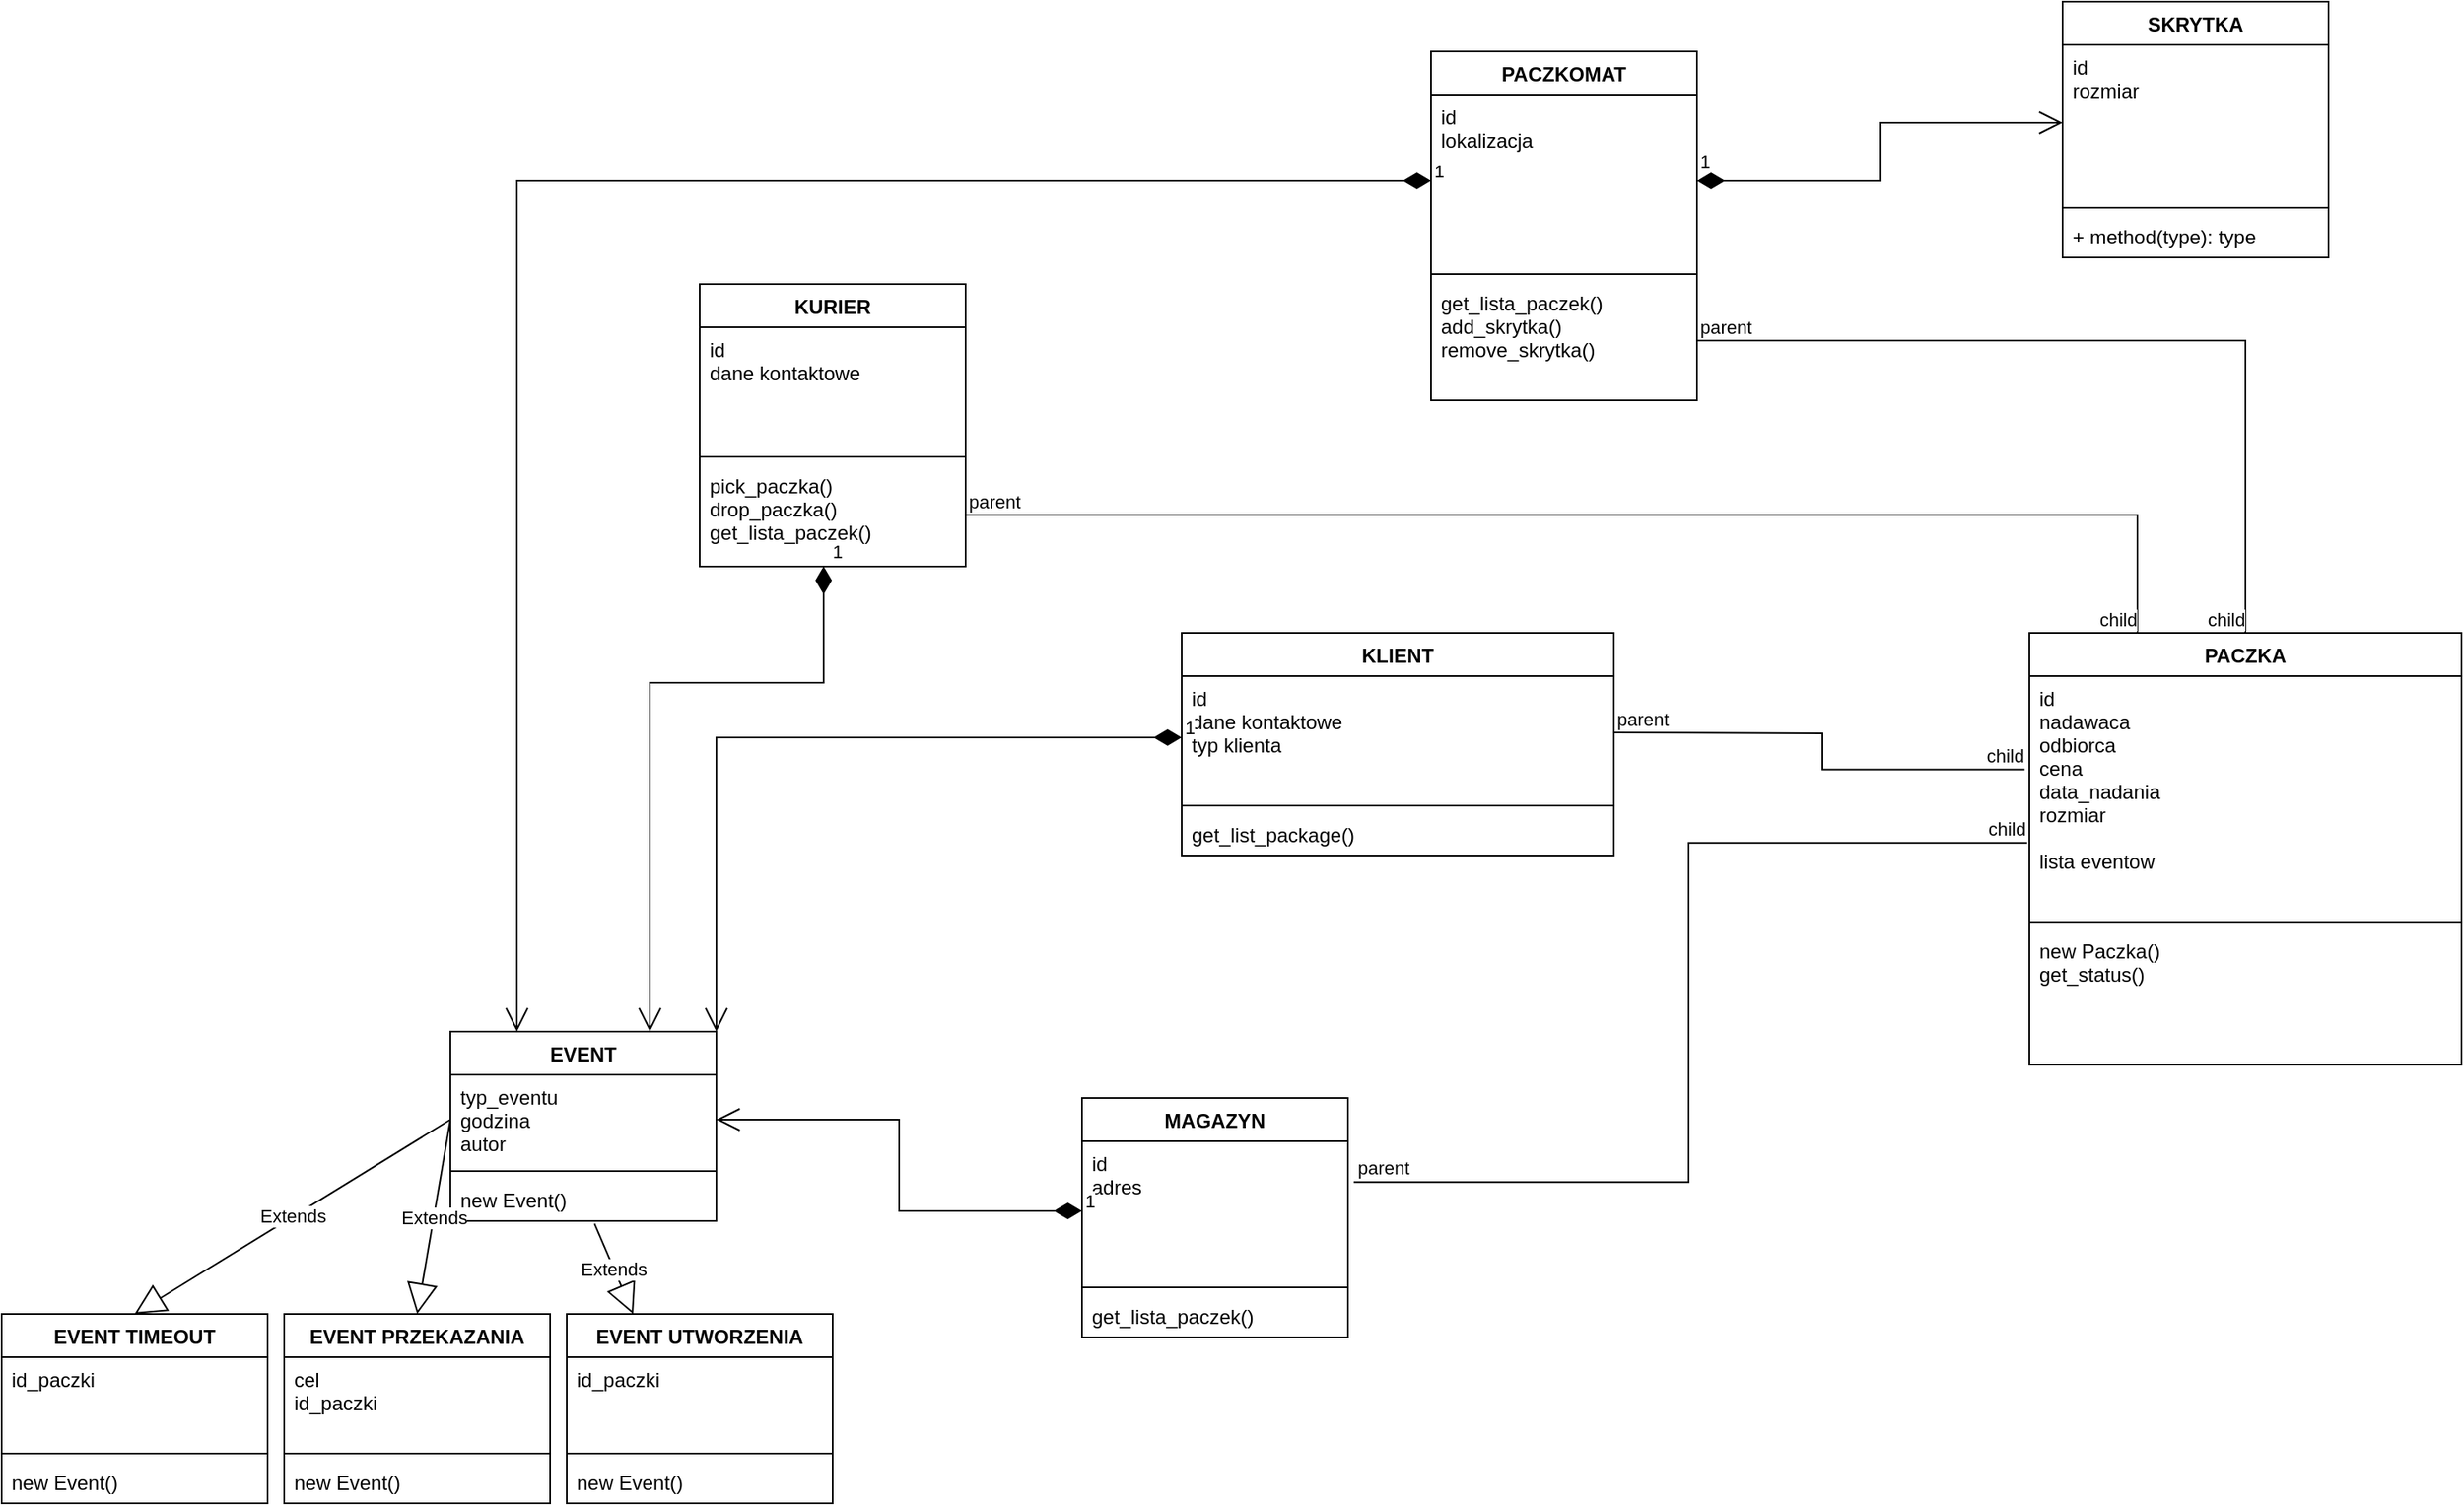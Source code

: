 <mxfile version="20.5.1" type="device"><diagram id="BJvpYBRObiueA01B0Nze" name="Page-1"><mxGraphModel dx="11815" dy="1053" grid="1" gridSize="10" guides="1" tooltips="1" connect="1" arrows="1" fold="1" page="1" pageScale="1" pageWidth="10000" pageHeight="10000" math="0" shadow="0"><root><mxCell id="0"/><mxCell id="1" parent="0"/><mxCell id="Ofsnhq9i-FtXdAJAxd11-7" value="KLIENT" style="swimlane;fontStyle=1;align=center;verticalAlign=top;childLayout=stackLayout;horizontal=1;startSize=26;horizontalStack=0;resizeParent=1;resizeParentMax=0;resizeLast=0;collapsible=1;marginBottom=0;" vertex="1" parent="1"><mxGeometry x="270" y="870" width="260" height="134" as="geometry"><mxRectangle x="320" y="150" width="80" height="30" as="alternateBounds"/></mxGeometry></mxCell><mxCell id="Ofsnhq9i-FtXdAJAxd11-8" value="id&#10;dane kontaktowe&#10;typ klienta" style="text;strokeColor=none;fillColor=none;align=left;verticalAlign=top;spacingLeft=4;spacingRight=4;overflow=hidden;rotatable=0;points=[[0,0.5],[1,0.5]];portConstraint=eastwest;" vertex="1" parent="Ofsnhq9i-FtXdAJAxd11-7"><mxGeometry y="26" width="260" height="74" as="geometry"/></mxCell><mxCell id="Ofsnhq9i-FtXdAJAxd11-9" value="" style="line;strokeWidth=1;fillColor=none;align=left;verticalAlign=middle;spacingTop=-1;spacingLeft=3;spacingRight=3;rotatable=0;labelPosition=right;points=[];portConstraint=eastwest;strokeColor=inherit;" vertex="1" parent="Ofsnhq9i-FtXdAJAxd11-7"><mxGeometry y="100" width="260" height="8" as="geometry"/></mxCell><mxCell id="Ofsnhq9i-FtXdAJAxd11-10" value="get_list_package()" style="text;strokeColor=none;fillColor=none;align=left;verticalAlign=top;spacingLeft=4;spacingRight=4;overflow=hidden;rotatable=0;points=[[0,0.5],[1,0.5]];portConstraint=eastwest;" vertex="1" parent="Ofsnhq9i-FtXdAJAxd11-7"><mxGeometry y="108" width="260" height="26" as="geometry"/></mxCell><mxCell id="Ofsnhq9i-FtXdAJAxd11-11" value="PACZKA" style="swimlane;fontStyle=1;align=center;verticalAlign=top;childLayout=stackLayout;horizontal=1;startSize=26;horizontalStack=0;resizeParent=1;resizeParentMax=0;resizeLast=0;collapsible=1;marginBottom=0;" vertex="1" parent="1"><mxGeometry x="780" y="870" width="260" height="260" as="geometry"/></mxCell><mxCell id="Ofsnhq9i-FtXdAJAxd11-12" value="id&#10;nadawaca&#10;odbiorca&#10;cena&#10;data_nadania&#10;rozmiar&#10;&#10;lista eventow" style="text;strokeColor=none;fillColor=none;align=left;verticalAlign=top;spacingLeft=4;spacingRight=4;overflow=hidden;rotatable=0;points=[[0,0.5],[1,0.5]];portConstraint=eastwest;" vertex="1" parent="Ofsnhq9i-FtXdAJAxd11-11"><mxGeometry y="26" width="260" height="144" as="geometry"/></mxCell><mxCell id="Ofsnhq9i-FtXdAJAxd11-13" value="" style="line;strokeWidth=1;fillColor=none;align=left;verticalAlign=middle;spacingTop=-1;spacingLeft=3;spacingRight=3;rotatable=0;labelPosition=right;points=[];portConstraint=eastwest;strokeColor=inherit;" vertex="1" parent="Ofsnhq9i-FtXdAJAxd11-11"><mxGeometry y="170" width="260" height="8" as="geometry"/></mxCell><mxCell id="Ofsnhq9i-FtXdAJAxd11-14" value="new Paczka()&#10;get_status()" style="text;strokeColor=none;fillColor=none;align=left;verticalAlign=top;spacingLeft=4;spacingRight=4;overflow=hidden;rotatable=0;points=[[0,0.5],[1,0.5]];portConstraint=eastwest;" vertex="1" parent="Ofsnhq9i-FtXdAJAxd11-11"><mxGeometry y="178" width="260" height="82" as="geometry"/></mxCell><mxCell id="Ofsnhq9i-FtXdAJAxd11-15" value="PACZKOMAT&#10;" style="swimlane;fontStyle=1;align=center;verticalAlign=top;childLayout=stackLayout;horizontal=1;startSize=26;horizontalStack=0;resizeParent=1;resizeParentMax=0;resizeLast=0;collapsible=1;marginBottom=0;" vertex="1" parent="1"><mxGeometry x="420" y="520" width="160" height="210" as="geometry"/></mxCell><mxCell id="Ofsnhq9i-FtXdAJAxd11-16" value="id&#10;lokalizacja" style="text;strokeColor=none;fillColor=none;align=left;verticalAlign=top;spacingLeft=4;spacingRight=4;overflow=hidden;rotatable=0;points=[[0,0.5],[1,0.5]];portConstraint=eastwest;" vertex="1" parent="Ofsnhq9i-FtXdAJAxd11-15"><mxGeometry y="26" width="160" height="104" as="geometry"/></mxCell><mxCell id="Ofsnhq9i-FtXdAJAxd11-17" value="" style="line;strokeWidth=1;fillColor=none;align=left;verticalAlign=middle;spacingTop=-1;spacingLeft=3;spacingRight=3;rotatable=0;labelPosition=right;points=[];portConstraint=eastwest;strokeColor=inherit;" vertex="1" parent="Ofsnhq9i-FtXdAJAxd11-15"><mxGeometry y="130" width="160" height="8" as="geometry"/></mxCell><mxCell id="Ofsnhq9i-FtXdAJAxd11-18" value="get_lista_paczek()&#10;add_skrytka()&#10;remove_skrytka()&#10;" style="text;strokeColor=none;fillColor=none;align=left;verticalAlign=top;spacingLeft=4;spacingRight=4;overflow=hidden;rotatable=0;points=[[0,0.5],[1,0.5]];portConstraint=eastwest;" vertex="1" parent="Ofsnhq9i-FtXdAJAxd11-15"><mxGeometry y="138" width="160" height="72" as="geometry"/></mxCell><mxCell id="Ofsnhq9i-FtXdAJAxd11-19" value="SKRYTKA" style="swimlane;fontStyle=1;align=center;verticalAlign=top;childLayout=stackLayout;horizontal=1;startSize=26;horizontalStack=0;resizeParent=1;resizeParentMax=0;resizeLast=0;collapsible=1;marginBottom=0;" vertex="1" parent="1"><mxGeometry x="800" y="490" width="160" height="154" as="geometry"/></mxCell><mxCell id="Ofsnhq9i-FtXdAJAxd11-20" value="id&#10;rozmiar" style="text;strokeColor=none;fillColor=none;align=left;verticalAlign=top;spacingLeft=4;spacingRight=4;overflow=hidden;rotatable=0;points=[[0,0.5],[1,0.5]];portConstraint=eastwest;" vertex="1" parent="Ofsnhq9i-FtXdAJAxd11-19"><mxGeometry y="26" width="160" height="94" as="geometry"/></mxCell><mxCell id="Ofsnhq9i-FtXdAJAxd11-21" value="" style="line;strokeWidth=1;fillColor=none;align=left;verticalAlign=middle;spacingTop=-1;spacingLeft=3;spacingRight=3;rotatable=0;labelPosition=right;points=[];portConstraint=eastwest;strokeColor=inherit;" vertex="1" parent="Ofsnhq9i-FtXdAJAxd11-19"><mxGeometry y="120" width="160" height="8" as="geometry"/></mxCell><mxCell id="Ofsnhq9i-FtXdAJAxd11-22" value="+ method(type): type" style="text;strokeColor=none;fillColor=none;align=left;verticalAlign=top;spacingLeft=4;spacingRight=4;overflow=hidden;rotatable=0;points=[[0,0.5],[1,0.5]];portConstraint=eastwest;" vertex="1" parent="Ofsnhq9i-FtXdAJAxd11-19"><mxGeometry y="128" width="160" height="26" as="geometry"/></mxCell><mxCell id="Ofsnhq9i-FtXdAJAxd11-23" value="KURIER" style="swimlane;fontStyle=1;align=center;verticalAlign=top;childLayout=stackLayout;horizontal=1;startSize=26;horizontalStack=0;resizeParent=1;resizeParentMax=0;resizeLast=0;collapsible=1;marginBottom=0;" vertex="1" parent="1"><mxGeometry x="-20" y="660" width="160" height="170" as="geometry"/></mxCell><mxCell id="Ofsnhq9i-FtXdAJAxd11-24" value="id&#10;dane kontaktowe&#10;" style="text;strokeColor=none;fillColor=none;align=left;verticalAlign=top;spacingLeft=4;spacingRight=4;overflow=hidden;rotatable=0;points=[[0,0.5],[1,0.5]];portConstraint=eastwest;" vertex="1" parent="Ofsnhq9i-FtXdAJAxd11-23"><mxGeometry y="26" width="160" height="74" as="geometry"/></mxCell><mxCell id="Ofsnhq9i-FtXdAJAxd11-25" value="" style="line;strokeWidth=1;fillColor=none;align=left;verticalAlign=middle;spacingTop=-1;spacingLeft=3;spacingRight=3;rotatable=0;labelPosition=right;points=[];portConstraint=eastwest;strokeColor=inherit;" vertex="1" parent="Ofsnhq9i-FtXdAJAxd11-23"><mxGeometry y="100" width="160" height="8" as="geometry"/></mxCell><mxCell id="Ofsnhq9i-FtXdAJAxd11-26" value="pick_paczka()&#10;drop_paczka()&#10;get_lista_paczek()" style="text;strokeColor=none;fillColor=none;align=left;verticalAlign=top;spacingLeft=4;spacingRight=4;overflow=hidden;rotatable=0;points=[[0,0.5],[1,0.5]];portConstraint=eastwest;" vertex="1" parent="Ofsnhq9i-FtXdAJAxd11-23"><mxGeometry y="108" width="160" height="62" as="geometry"/></mxCell><mxCell id="Ofsnhq9i-FtXdAJAxd11-27" value="MAGAZYN" style="swimlane;fontStyle=1;align=center;verticalAlign=top;childLayout=stackLayout;horizontal=1;startSize=26;horizontalStack=0;resizeParent=1;resizeParentMax=0;resizeLast=0;collapsible=1;marginBottom=0;" vertex="1" parent="1"><mxGeometry x="210" y="1150" width="160" height="144" as="geometry"/></mxCell><mxCell id="Ofsnhq9i-FtXdAJAxd11-28" value="id&#10;adres&#10;" style="text;strokeColor=none;fillColor=none;align=left;verticalAlign=top;spacingLeft=4;spacingRight=4;overflow=hidden;rotatable=0;points=[[0,0.5],[1,0.5]];portConstraint=eastwest;" vertex="1" parent="Ofsnhq9i-FtXdAJAxd11-27"><mxGeometry y="26" width="160" height="84" as="geometry"/></mxCell><mxCell id="Ofsnhq9i-FtXdAJAxd11-29" value="" style="line;strokeWidth=1;fillColor=none;align=left;verticalAlign=middle;spacingTop=-1;spacingLeft=3;spacingRight=3;rotatable=0;labelPosition=right;points=[];portConstraint=eastwest;strokeColor=inherit;" vertex="1" parent="Ofsnhq9i-FtXdAJAxd11-27"><mxGeometry y="110" width="160" height="8" as="geometry"/></mxCell><mxCell id="Ofsnhq9i-FtXdAJAxd11-30" value="get_lista_paczek()&#10;" style="text;strokeColor=none;fillColor=none;align=left;verticalAlign=top;spacingLeft=4;spacingRight=4;overflow=hidden;rotatable=0;points=[[0,0.5],[1,0.5]];portConstraint=eastwest;" vertex="1" parent="Ofsnhq9i-FtXdAJAxd11-27"><mxGeometry y="118" width="160" height="26" as="geometry"/></mxCell><mxCell id="Ofsnhq9i-FtXdAJAxd11-31" value="EVENT" style="swimlane;fontStyle=1;align=center;verticalAlign=top;childLayout=stackLayout;horizontal=1;startSize=26;horizontalStack=0;resizeParent=1;resizeParentMax=0;resizeLast=0;collapsible=1;marginBottom=0;" vertex="1" parent="1"><mxGeometry x="-170" y="1110" width="160" height="114" as="geometry"/></mxCell><mxCell id="Ofsnhq9i-FtXdAJAxd11-32" value="typ_eventu&#10;godzina&#10;autor&#10;" style="text;strokeColor=none;fillColor=none;align=left;verticalAlign=top;spacingLeft=4;spacingRight=4;overflow=hidden;rotatable=0;points=[[0,0.5],[1,0.5]];portConstraint=eastwest;" vertex="1" parent="Ofsnhq9i-FtXdAJAxd11-31"><mxGeometry y="26" width="160" height="54" as="geometry"/></mxCell><mxCell id="Ofsnhq9i-FtXdAJAxd11-33" value="" style="line;strokeWidth=1;fillColor=none;align=left;verticalAlign=middle;spacingTop=-1;spacingLeft=3;spacingRight=3;rotatable=0;labelPosition=right;points=[];portConstraint=eastwest;strokeColor=inherit;" vertex="1" parent="Ofsnhq9i-FtXdAJAxd11-31"><mxGeometry y="80" width="160" height="8" as="geometry"/></mxCell><mxCell id="Ofsnhq9i-FtXdAJAxd11-34" value="new Event()" style="text;strokeColor=none;fillColor=none;align=left;verticalAlign=top;spacingLeft=4;spacingRight=4;overflow=hidden;rotatable=0;points=[[0,0.5],[1,0.5]];portConstraint=eastwest;" vertex="1" parent="Ofsnhq9i-FtXdAJAxd11-31"><mxGeometry y="88" width="160" height="26" as="geometry"/></mxCell><mxCell id="Ofsnhq9i-FtXdAJAxd11-40" value="1" style="endArrow=open;html=1;endSize=12;startArrow=diamondThin;startSize=14;startFill=1;edgeStyle=orthogonalEdgeStyle;align=left;verticalAlign=bottom;rounded=0;exitX=1;exitY=0.5;exitDx=0;exitDy=0;entryX=0;entryY=0.5;entryDx=0;entryDy=0;" edge="1" parent="1" source="Ofsnhq9i-FtXdAJAxd11-16" target="Ofsnhq9i-FtXdAJAxd11-20"><mxGeometry x="-1" y="3" relative="1" as="geometry"><mxPoint x="620" y="780" as="sourcePoint"/><mxPoint x="780" y="780" as="targetPoint"/></mxGeometry></mxCell><mxCell id="Ofsnhq9i-FtXdAJAxd11-41" value="EVENT PRZEKAZANIA&#10;" style="swimlane;fontStyle=1;align=center;verticalAlign=top;childLayout=stackLayout;horizontal=1;startSize=26;horizontalStack=0;resizeParent=1;resizeParentMax=0;resizeLast=0;collapsible=1;marginBottom=0;" vertex="1" parent="1"><mxGeometry x="-270" y="1280" width="160" height="114" as="geometry"/></mxCell><mxCell id="Ofsnhq9i-FtXdAJAxd11-42" value="cel&#10;id_paczki&#10;" style="text;strokeColor=none;fillColor=none;align=left;verticalAlign=top;spacingLeft=4;spacingRight=4;overflow=hidden;rotatable=0;points=[[0,0.5],[1,0.5]];portConstraint=eastwest;" vertex="1" parent="Ofsnhq9i-FtXdAJAxd11-41"><mxGeometry y="26" width="160" height="54" as="geometry"/></mxCell><mxCell id="Ofsnhq9i-FtXdAJAxd11-43" value="" style="line;strokeWidth=1;fillColor=none;align=left;verticalAlign=middle;spacingTop=-1;spacingLeft=3;spacingRight=3;rotatable=0;labelPosition=right;points=[];portConstraint=eastwest;strokeColor=inherit;" vertex="1" parent="Ofsnhq9i-FtXdAJAxd11-41"><mxGeometry y="80" width="160" height="8" as="geometry"/></mxCell><mxCell id="Ofsnhq9i-FtXdAJAxd11-44" value="new Event()" style="text;strokeColor=none;fillColor=none;align=left;verticalAlign=top;spacingLeft=4;spacingRight=4;overflow=hidden;rotatable=0;points=[[0,0.5],[1,0.5]];portConstraint=eastwest;" vertex="1" parent="Ofsnhq9i-FtXdAJAxd11-41"><mxGeometry y="88" width="160" height="26" as="geometry"/></mxCell><mxCell id="Ofsnhq9i-FtXdAJAxd11-48" value="Extends" style="endArrow=block;endSize=16;endFill=0;html=1;rounded=0;entryX=0.5;entryY=0;entryDx=0;entryDy=0;exitX=0;exitY=0.5;exitDx=0;exitDy=0;" edge="1" parent="1" source="Ofsnhq9i-FtXdAJAxd11-32" target="Ofsnhq9i-FtXdAJAxd11-41"><mxGeometry width="160" relative="1" as="geometry"><mxPoint x="-380" y="1130" as="sourcePoint"/><mxPoint x="-220" y="1130" as="targetPoint"/></mxGeometry></mxCell><mxCell id="Ofsnhq9i-FtXdAJAxd11-51" value="1" style="endArrow=open;html=1;endSize=12;startArrow=diamondThin;startSize=14;startFill=1;edgeStyle=orthogonalEdgeStyle;align=left;verticalAlign=bottom;rounded=0;exitX=0;exitY=0.5;exitDx=0;exitDy=0;entryX=1;entryY=0.5;entryDx=0;entryDy=0;" edge="1" parent="1" source="Ofsnhq9i-FtXdAJAxd11-28" target="Ofsnhq9i-FtXdAJAxd11-32"><mxGeometry x="-1" y="3" relative="1" as="geometry"><mxPoint x="40" y="980" as="sourcePoint"/><mxPoint x="200" y="980" as="targetPoint"/></mxGeometry></mxCell><mxCell id="Ofsnhq9i-FtXdAJAxd11-52" value="1" style="endArrow=open;html=1;endSize=12;startArrow=diamondThin;startSize=14;startFill=1;edgeStyle=orthogonalEdgeStyle;align=left;verticalAlign=bottom;rounded=0;exitX=0.466;exitY=0.998;exitDx=0;exitDy=0;exitPerimeter=0;entryX=0.75;entryY=0;entryDx=0;entryDy=0;" edge="1" parent="1" source="Ofsnhq9i-FtXdAJAxd11-26" target="Ofsnhq9i-FtXdAJAxd11-31"><mxGeometry x="-1" y="3" relative="1" as="geometry"><mxPoint x="-20" y="900" as="sourcePoint"/><mxPoint x="140" y="900" as="targetPoint"/><Array as="points"><mxPoint x="55" y="900"/><mxPoint x="-50" y="900"/></Array></mxGeometry></mxCell><mxCell id="Ofsnhq9i-FtXdAJAxd11-53" value="1" style="endArrow=open;html=1;endSize=12;startArrow=diamondThin;startSize=14;startFill=1;edgeStyle=orthogonalEdgeStyle;align=left;verticalAlign=bottom;rounded=0;entryX=1;entryY=0;entryDx=0;entryDy=0;exitX=0;exitY=0.5;exitDx=0;exitDy=0;" edge="1" parent="1" source="Ofsnhq9i-FtXdAJAxd11-8" target="Ofsnhq9i-FtXdAJAxd11-31"><mxGeometry x="-1" y="3" relative="1" as="geometry"><mxPoint x="200" y="920" as="sourcePoint"/><mxPoint x="270" y="1000" as="targetPoint"/></mxGeometry></mxCell><mxCell id="Ofsnhq9i-FtXdAJAxd11-55" value="" style="endArrow=none;html=1;edgeStyle=orthogonalEdgeStyle;rounded=0;entryX=-0.011;entryY=0.391;entryDx=0;entryDy=0;entryPerimeter=0;" edge="1" parent="1" target="Ofsnhq9i-FtXdAJAxd11-12"><mxGeometry relative="1" as="geometry"><mxPoint x="530" y="930" as="sourcePoint"/><mxPoint x="690" y="930" as="targetPoint"/></mxGeometry></mxCell><mxCell id="Ofsnhq9i-FtXdAJAxd11-56" value="parent" style="edgeLabel;resizable=0;html=1;align=left;verticalAlign=bottom;" connectable="0" vertex="1" parent="Ofsnhq9i-FtXdAJAxd11-55"><mxGeometry x="-1" relative="1" as="geometry"/></mxCell><mxCell id="Ofsnhq9i-FtXdAJAxd11-57" value="child" style="edgeLabel;resizable=0;html=1;align=right;verticalAlign=bottom;" connectable="0" vertex="1" parent="Ofsnhq9i-FtXdAJAxd11-55"><mxGeometry x="1" relative="1" as="geometry"/></mxCell><mxCell id="Ofsnhq9i-FtXdAJAxd11-58" value="" style="endArrow=none;html=1;edgeStyle=orthogonalEdgeStyle;rounded=0;exitX=1;exitY=0.5;exitDx=0;exitDy=0;entryX=0.5;entryY=0;entryDx=0;entryDy=0;" edge="1" parent="1" source="Ofsnhq9i-FtXdAJAxd11-18" target="Ofsnhq9i-FtXdAJAxd11-11"><mxGeometry relative="1" as="geometry"><mxPoint x="730" y="780" as="sourcePoint"/><mxPoint x="910" y="860" as="targetPoint"/></mxGeometry></mxCell><mxCell id="Ofsnhq9i-FtXdAJAxd11-59" value="parent" style="edgeLabel;resizable=0;html=1;align=left;verticalAlign=bottom;" connectable="0" vertex="1" parent="Ofsnhq9i-FtXdAJAxd11-58"><mxGeometry x="-1" relative="1" as="geometry"/></mxCell><mxCell id="Ofsnhq9i-FtXdAJAxd11-60" value="child" style="edgeLabel;resizable=0;html=1;align=right;verticalAlign=bottom;" connectable="0" vertex="1" parent="Ofsnhq9i-FtXdAJAxd11-58"><mxGeometry x="1" relative="1" as="geometry"/></mxCell><mxCell id="Ofsnhq9i-FtXdAJAxd11-61" value="" style="endArrow=none;html=1;edgeStyle=orthogonalEdgeStyle;rounded=0;exitX=1;exitY=0.5;exitDx=0;exitDy=0;entryX=0.25;entryY=0;entryDx=0;entryDy=0;" edge="1" parent="1" source="Ofsnhq9i-FtXdAJAxd11-26" target="Ofsnhq9i-FtXdAJAxd11-11"><mxGeometry relative="1" as="geometry"><mxPoint x="160" y="790" as="sourcePoint"/><mxPoint x="320" y="790" as="targetPoint"/></mxGeometry></mxCell><mxCell id="Ofsnhq9i-FtXdAJAxd11-62" value="parent" style="edgeLabel;resizable=0;html=1;align=left;verticalAlign=bottom;" connectable="0" vertex="1" parent="Ofsnhq9i-FtXdAJAxd11-61"><mxGeometry x="-1" relative="1" as="geometry"/></mxCell><mxCell id="Ofsnhq9i-FtXdAJAxd11-63" value="child" style="edgeLabel;resizable=0;html=1;align=right;verticalAlign=bottom;" connectable="0" vertex="1" parent="Ofsnhq9i-FtXdAJAxd11-61"><mxGeometry x="1" relative="1" as="geometry"/></mxCell><mxCell id="Ofsnhq9i-FtXdAJAxd11-64" value="" style="endArrow=none;html=1;edgeStyle=orthogonalEdgeStyle;rounded=0;exitX=1.022;exitY=0.293;exitDx=0;exitDy=0;exitPerimeter=0;entryX=-0.005;entryY=0.697;entryDx=0;entryDy=0;entryPerimeter=0;" edge="1" parent="1" source="Ofsnhq9i-FtXdAJAxd11-28" target="Ofsnhq9i-FtXdAJAxd11-12"><mxGeometry relative="1" as="geometry"><mxPoint x="630" y="1170" as="sourcePoint"/><mxPoint x="770" y="1020" as="targetPoint"/></mxGeometry></mxCell><mxCell id="Ofsnhq9i-FtXdAJAxd11-65" value="parent" style="edgeLabel;resizable=0;html=1;align=left;verticalAlign=bottom;" connectable="0" vertex="1" parent="Ofsnhq9i-FtXdAJAxd11-64"><mxGeometry x="-1" relative="1" as="geometry"/></mxCell><mxCell id="Ofsnhq9i-FtXdAJAxd11-66" value="child" style="edgeLabel;resizable=0;html=1;align=right;verticalAlign=bottom;" connectable="0" vertex="1" parent="Ofsnhq9i-FtXdAJAxd11-64"><mxGeometry x="1" relative="1" as="geometry"/></mxCell><mxCell id="Ofsnhq9i-FtXdAJAxd11-67" value="EVENT UTWORZENIA" style="swimlane;fontStyle=1;align=center;verticalAlign=top;childLayout=stackLayout;horizontal=1;startSize=26;horizontalStack=0;resizeParent=1;resizeParentMax=0;resizeLast=0;collapsible=1;marginBottom=0;" vertex="1" parent="1"><mxGeometry x="-100" y="1280" width="160" height="114" as="geometry"/></mxCell><mxCell id="Ofsnhq9i-FtXdAJAxd11-68" value="id_paczki" style="text;strokeColor=none;fillColor=none;align=left;verticalAlign=top;spacingLeft=4;spacingRight=4;overflow=hidden;rotatable=0;points=[[0,0.5],[1,0.5]];portConstraint=eastwest;" vertex="1" parent="Ofsnhq9i-FtXdAJAxd11-67"><mxGeometry y="26" width="160" height="54" as="geometry"/></mxCell><mxCell id="Ofsnhq9i-FtXdAJAxd11-69" value="" style="line;strokeWidth=1;fillColor=none;align=left;verticalAlign=middle;spacingTop=-1;spacingLeft=3;spacingRight=3;rotatable=0;labelPosition=right;points=[];portConstraint=eastwest;strokeColor=inherit;" vertex="1" parent="Ofsnhq9i-FtXdAJAxd11-67"><mxGeometry y="80" width="160" height="8" as="geometry"/></mxCell><mxCell id="Ofsnhq9i-FtXdAJAxd11-70" value="new Event()" style="text;strokeColor=none;fillColor=none;align=left;verticalAlign=top;spacingLeft=4;spacingRight=4;overflow=hidden;rotatable=0;points=[[0,0.5],[1,0.5]];portConstraint=eastwest;" vertex="1" parent="Ofsnhq9i-FtXdAJAxd11-67"><mxGeometry y="88" width="160" height="26" as="geometry"/></mxCell><mxCell id="Ofsnhq9i-FtXdAJAxd11-71" value="EVENT TIMEOUT&#10;" style="swimlane;fontStyle=1;align=center;verticalAlign=top;childLayout=stackLayout;horizontal=1;startSize=26;horizontalStack=0;resizeParent=1;resizeParentMax=0;resizeLast=0;collapsible=1;marginBottom=0;" vertex="1" parent="1"><mxGeometry x="-440" y="1280" width="160" height="114" as="geometry"/></mxCell><mxCell id="Ofsnhq9i-FtXdAJAxd11-72" value="id_paczki&#10;" style="text;strokeColor=none;fillColor=none;align=left;verticalAlign=top;spacingLeft=4;spacingRight=4;overflow=hidden;rotatable=0;points=[[0,0.5],[1,0.5]];portConstraint=eastwest;" vertex="1" parent="Ofsnhq9i-FtXdAJAxd11-71"><mxGeometry y="26" width="160" height="54" as="geometry"/></mxCell><mxCell id="Ofsnhq9i-FtXdAJAxd11-73" value="" style="line;strokeWidth=1;fillColor=none;align=left;verticalAlign=middle;spacingTop=-1;spacingLeft=3;spacingRight=3;rotatable=0;labelPosition=right;points=[];portConstraint=eastwest;strokeColor=inherit;" vertex="1" parent="Ofsnhq9i-FtXdAJAxd11-71"><mxGeometry y="80" width="160" height="8" as="geometry"/></mxCell><mxCell id="Ofsnhq9i-FtXdAJAxd11-74" value="new Event()" style="text;strokeColor=none;fillColor=none;align=left;verticalAlign=top;spacingLeft=4;spacingRight=4;overflow=hidden;rotatable=0;points=[[0,0.5],[1,0.5]];portConstraint=eastwest;" vertex="1" parent="Ofsnhq9i-FtXdAJAxd11-71"><mxGeometry y="88" width="160" height="26" as="geometry"/></mxCell><mxCell id="Ofsnhq9i-FtXdAJAxd11-75" value="1" style="endArrow=open;html=1;endSize=12;startArrow=diamondThin;startSize=14;startFill=1;edgeStyle=orthogonalEdgeStyle;align=left;verticalAlign=bottom;rounded=0;entryX=0.25;entryY=0;entryDx=0;entryDy=0;exitX=0;exitY=0.5;exitDx=0;exitDy=0;" edge="1" parent="1" source="Ofsnhq9i-FtXdAJAxd11-16" target="Ofsnhq9i-FtXdAJAxd11-31"><mxGeometry x="-1" y="3" relative="1" as="geometry"><mxPoint x="360" y="630" as="sourcePoint"/><mxPoint x="520" y="630" as="targetPoint"/></mxGeometry></mxCell><mxCell id="Ofsnhq9i-FtXdAJAxd11-76" value="Extends" style="endArrow=block;endSize=16;endFill=0;html=1;rounded=0;exitX=0;exitY=0.5;exitDx=0;exitDy=0;entryX=0.5;entryY=0;entryDx=0;entryDy=0;" edge="1" parent="1" source="Ofsnhq9i-FtXdAJAxd11-32" target="Ofsnhq9i-FtXdAJAxd11-71"><mxGeometry width="160" relative="1" as="geometry"><mxPoint x="-380" y="1150" as="sourcePoint"/><mxPoint x="-420" y="1230" as="targetPoint"/></mxGeometry></mxCell><mxCell id="Ofsnhq9i-FtXdAJAxd11-77" value="Extends" style="endArrow=block;endSize=16;endFill=0;html=1;rounded=0;exitX=0.542;exitY=1.065;exitDx=0;exitDy=0;entryX=0.25;entryY=0;entryDx=0;entryDy=0;exitPerimeter=0;" edge="1" parent="1" source="Ofsnhq9i-FtXdAJAxd11-34" target="Ofsnhq9i-FtXdAJAxd11-67"><mxGeometry width="160" relative="1" as="geometry"><mxPoint x="-60" y="1380" as="sourcePoint"/><mxPoint x="100" y="1380" as="targetPoint"/></mxGeometry></mxCell></root></mxGraphModel></diagram></mxfile>